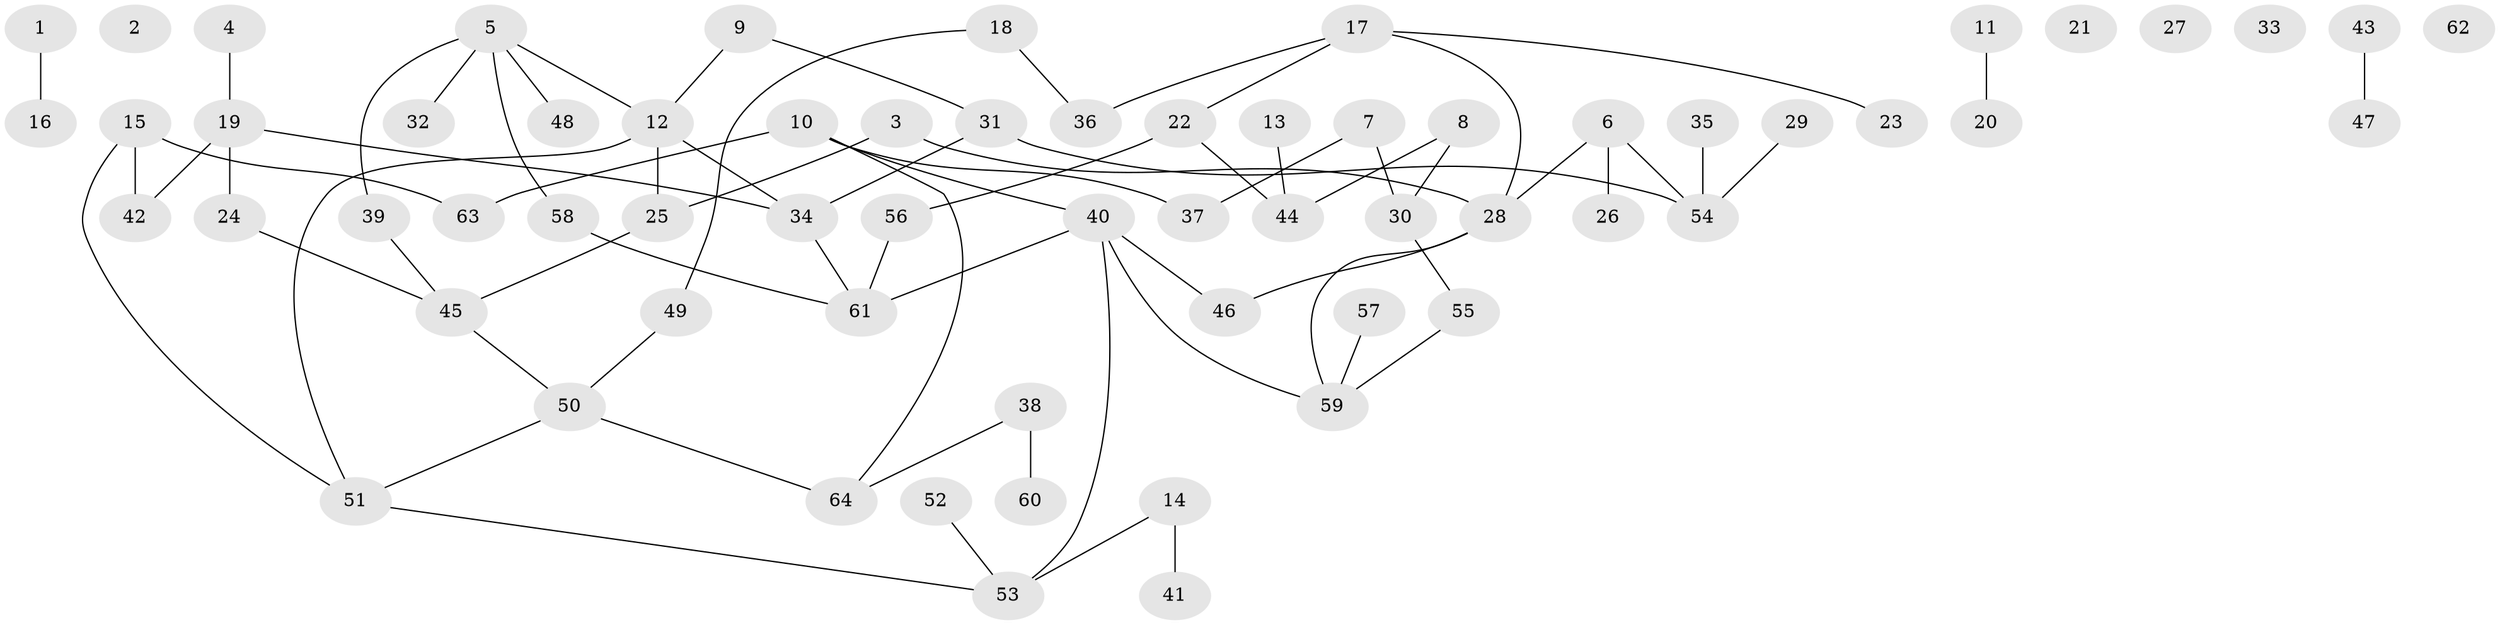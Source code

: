 // Generated by graph-tools (version 1.1) at 2025/00/03/09/25 03:00:55]
// undirected, 64 vertices, 71 edges
graph export_dot {
graph [start="1"]
  node [color=gray90,style=filled];
  1;
  2;
  3;
  4;
  5;
  6;
  7;
  8;
  9;
  10;
  11;
  12;
  13;
  14;
  15;
  16;
  17;
  18;
  19;
  20;
  21;
  22;
  23;
  24;
  25;
  26;
  27;
  28;
  29;
  30;
  31;
  32;
  33;
  34;
  35;
  36;
  37;
  38;
  39;
  40;
  41;
  42;
  43;
  44;
  45;
  46;
  47;
  48;
  49;
  50;
  51;
  52;
  53;
  54;
  55;
  56;
  57;
  58;
  59;
  60;
  61;
  62;
  63;
  64;
  1 -- 16;
  3 -- 25;
  3 -- 28;
  4 -- 19;
  5 -- 12;
  5 -- 32;
  5 -- 39;
  5 -- 48;
  5 -- 58;
  6 -- 26;
  6 -- 28;
  6 -- 54;
  7 -- 30;
  7 -- 37;
  8 -- 30;
  8 -- 44;
  9 -- 12;
  9 -- 31;
  10 -- 37;
  10 -- 40;
  10 -- 63;
  10 -- 64;
  11 -- 20;
  12 -- 25;
  12 -- 34;
  12 -- 51;
  13 -- 44;
  14 -- 41;
  14 -- 53;
  15 -- 42;
  15 -- 51;
  15 -- 63;
  17 -- 22;
  17 -- 23;
  17 -- 28;
  17 -- 36;
  18 -- 36;
  18 -- 49;
  19 -- 24;
  19 -- 34;
  19 -- 42;
  22 -- 44;
  22 -- 56;
  24 -- 45;
  25 -- 45;
  28 -- 46;
  28 -- 59;
  29 -- 54;
  30 -- 55;
  31 -- 34;
  31 -- 54;
  34 -- 61;
  35 -- 54;
  38 -- 60;
  38 -- 64;
  39 -- 45;
  40 -- 46;
  40 -- 53;
  40 -- 59;
  40 -- 61;
  43 -- 47;
  45 -- 50;
  49 -- 50;
  50 -- 51;
  50 -- 64;
  51 -- 53;
  52 -- 53;
  55 -- 59;
  56 -- 61;
  57 -- 59;
  58 -- 61;
}
